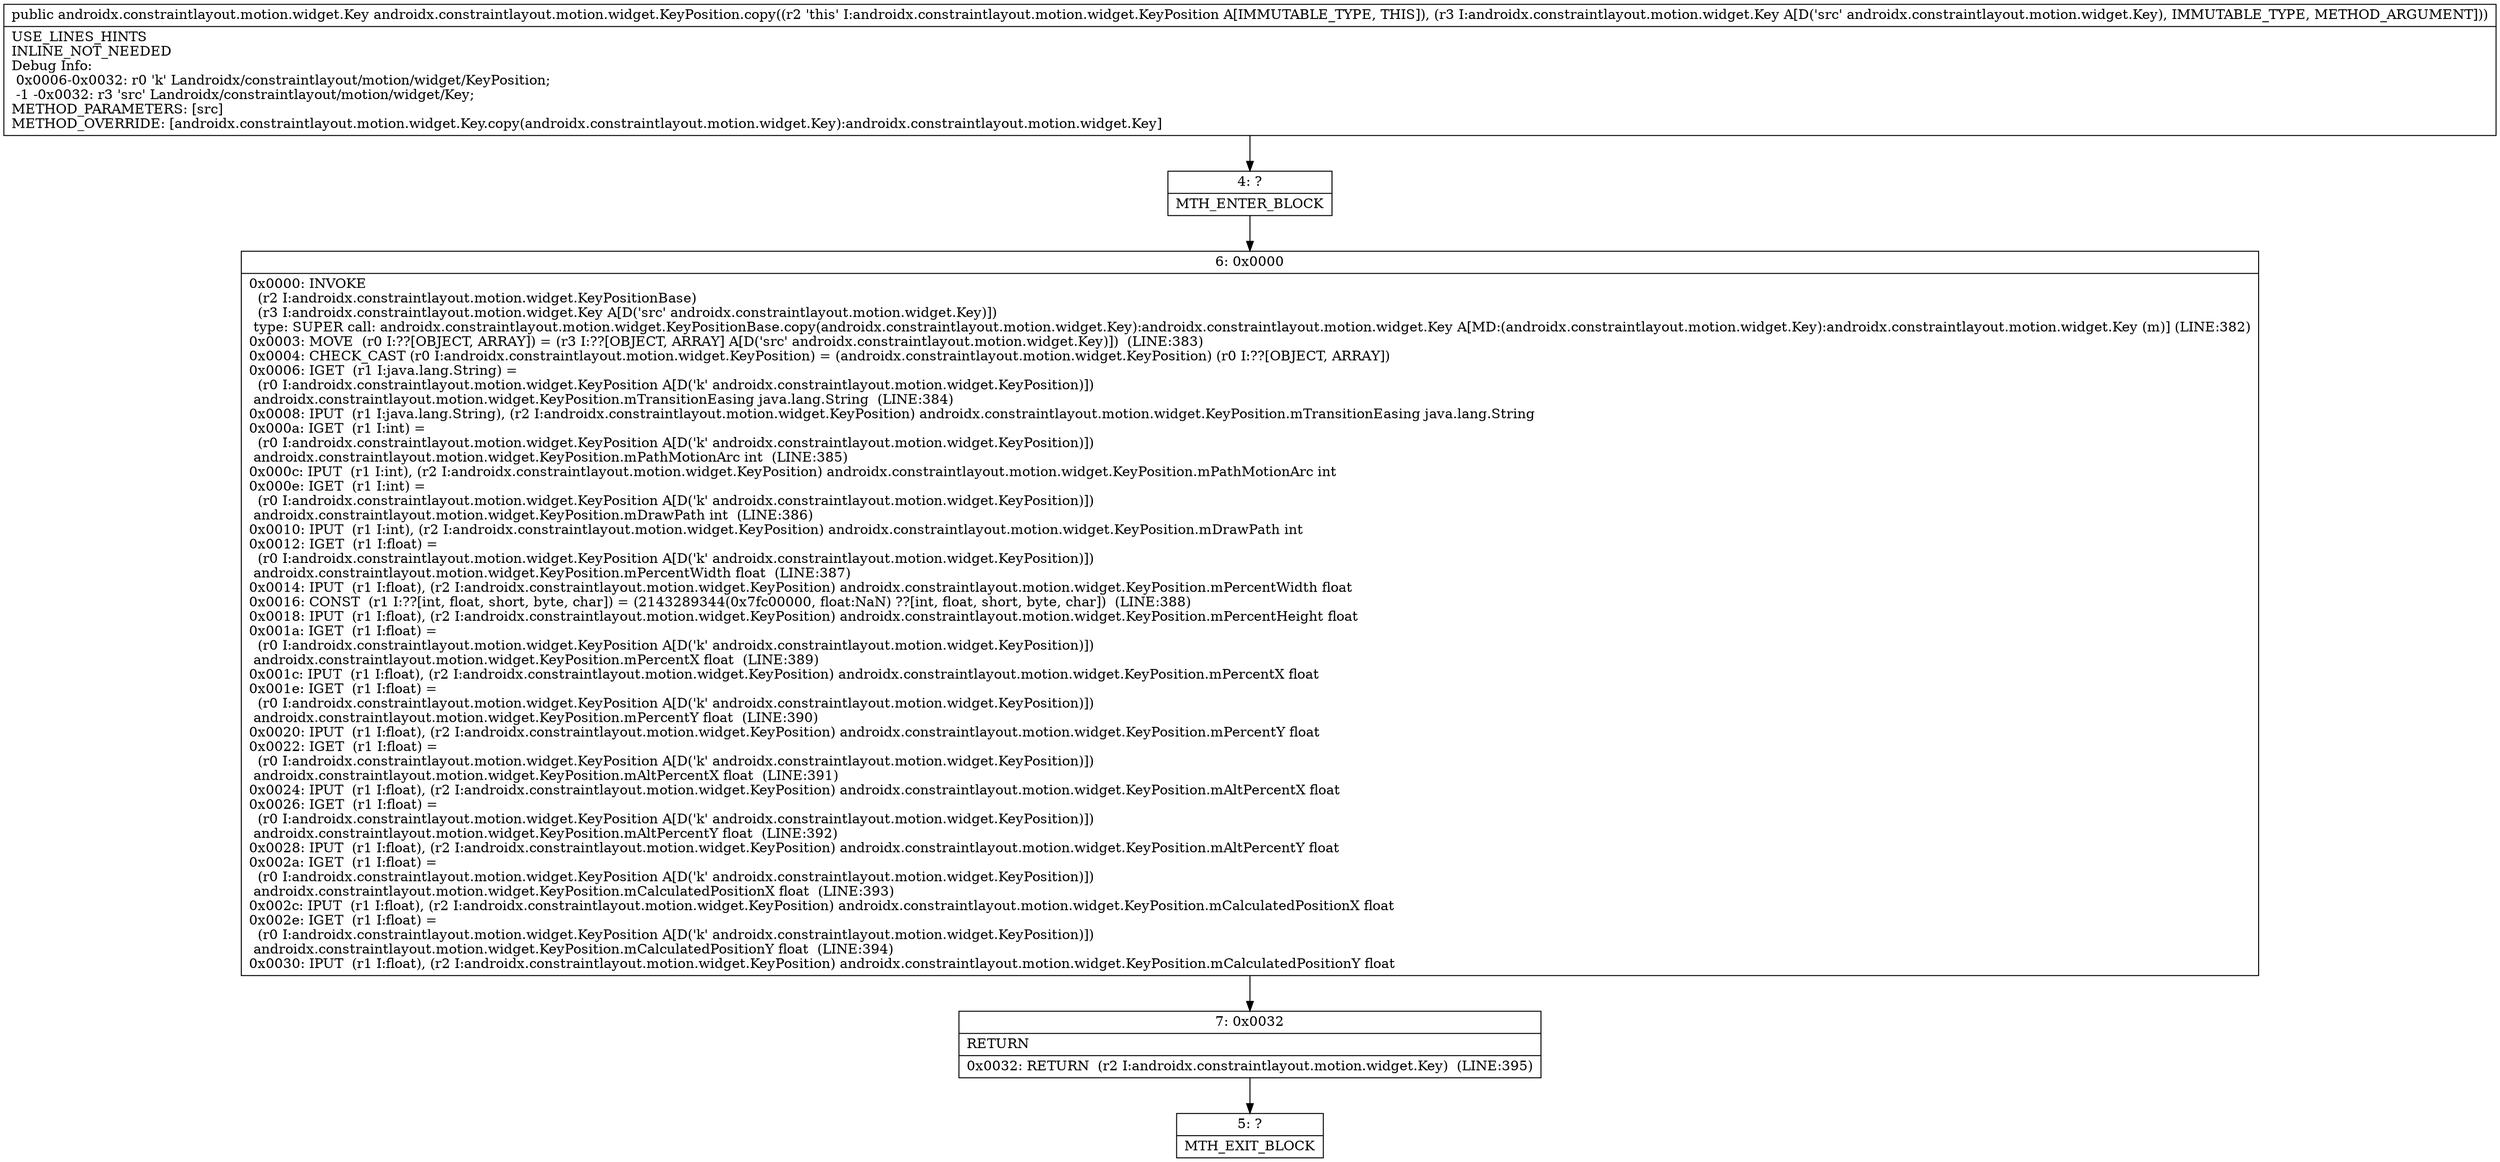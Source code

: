 digraph "CFG forandroidx.constraintlayout.motion.widget.KeyPosition.copy(Landroidx\/constraintlayout\/motion\/widget\/Key;)Landroidx\/constraintlayout\/motion\/widget\/Key;" {
Node_4 [shape=record,label="{4\:\ ?|MTH_ENTER_BLOCK\l}"];
Node_6 [shape=record,label="{6\:\ 0x0000|0x0000: INVOKE  \l  (r2 I:androidx.constraintlayout.motion.widget.KeyPositionBase)\l  (r3 I:androidx.constraintlayout.motion.widget.Key A[D('src' androidx.constraintlayout.motion.widget.Key)])\l type: SUPER call: androidx.constraintlayout.motion.widget.KeyPositionBase.copy(androidx.constraintlayout.motion.widget.Key):androidx.constraintlayout.motion.widget.Key A[MD:(androidx.constraintlayout.motion.widget.Key):androidx.constraintlayout.motion.widget.Key (m)] (LINE:382)\l0x0003: MOVE  (r0 I:??[OBJECT, ARRAY]) = (r3 I:??[OBJECT, ARRAY] A[D('src' androidx.constraintlayout.motion.widget.Key)])  (LINE:383)\l0x0004: CHECK_CAST (r0 I:androidx.constraintlayout.motion.widget.KeyPosition) = (androidx.constraintlayout.motion.widget.KeyPosition) (r0 I:??[OBJECT, ARRAY]) \l0x0006: IGET  (r1 I:java.lang.String) = \l  (r0 I:androidx.constraintlayout.motion.widget.KeyPosition A[D('k' androidx.constraintlayout.motion.widget.KeyPosition)])\l androidx.constraintlayout.motion.widget.KeyPosition.mTransitionEasing java.lang.String  (LINE:384)\l0x0008: IPUT  (r1 I:java.lang.String), (r2 I:androidx.constraintlayout.motion.widget.KeyPosition) androidx.constraintlayout.motion.widget.KeyPosition.mTransitionEasing java.lang.String \l0x000a: IGET  (r1 I:int) = \l  (r0 I:androidx.constraintlayout.motion.widget.KeyPosition A[D('k' androidx.constraintlayout.motion.widget.KeyPosition)])\l androidx.constraintlayout.motion.widget.KeyPosition.mPathMotionArc int  (LINE:385)\l0x000c: IPUT  (r1 I:int), (r2 I:androidx.constraintlayout.motion.widget.KeyPosition) androidx.constraintlayout.motion.widget.KeyPosition.mPathMotionArc int \l0x000e: IGET  (r1 I:int) = \l  (r0 I:androidx.constraintlayout.motion.widget.KeyPosition A[D('k' androidx.constraintlayout.motion.widget.KeyPosition)])\l androidx.constraintlayout.motion.widget.KeyPosition.mDrawPath int  (LINE:386)\l0x0010: IPUT  (r1 I:int), (r2 I:androidx.constraintlayout.motion.widget.KeyPosition) androidx.constraintlayout.motion.widget.KeyPosition.mDrawPath int \l0x0012: IGET  (r1 I:float) = \l  (r0 I:androidx.constraintlayout.motion.widget.KeyPosition A[D('k' androidx.constraintlayout.motion.widget.KeyPosition)])\l androidx.constraintlayout.motion.widget.KeyPosition.mPercentWidth float  (LINE:387)\l0x0014: IPUT  (r1 I:float), (r2 I:androidx.constraintlayout.motion.widget.KeyPosition) androidx.constraintlayout.motion.widget.KeyPosition.mPercentWidth float \l0x0016: CONST  (r1 I:??[int, float, short, byte, char]) = (2143289344(0x7fc00000, float:NaN) ??[int, float, short, byte, char])  (LINE:388)\l0x0018: IPUT  (r1 I:float), (r2 I:androidx.constraintlayout.motion.widget.KeyPosition) androidx.constraintlayout.motion.widget.KeyPosition.mPercentHeight float \l0x001a: IGET  (r1 I:float) = \l  (r0 I:androidx.constraintlayout.motion.widget.KeyPosition A[D('k' androidx.constraintlayout.motion.widget.KeyPosition)])\l androidx.constraintlayout.motion.widget.KeyPosition.mPercentX float  (LINE:389)\l0x001c: IPUT  (r1 I:float), (r2 I:androidx.constraintlayout.motion.widget.KeyPosition) androidx.constraintlayout.motion.widget.KeyPosition.mPercentX float \l0x001e: IGET  (r1 I:float) = \l  (r0 I:androidx.constraintlayout.motion.widget.KeyPosition A[D('k' androidx.constraintlayout.motion.widget.KeyPosition)])\l androidx.constraintlayout.motion.widget.KeyPosition.mPercentY float  (LINE:390)\l0x0020: IPUT  (r1 I:float), (r2 I:androidx.constraintlayout.motion.widget.KeyPosition) androidx.constraintlayout.motion.widget.KeyPosition.mPercentY float \l0x0022: IGET  (r1 I:float) = \l  (r0 I:androidx.constraintlayout.motion.widget.KeyPosition A[D('k' androidx.constraintlayout.motion.widget.KeyPosition)])\l androidx.constraintlayout.motion.widget.KeyPosition.mAltPercentX float  (LINE:391)\l0x0024: IPUT  (r1 I:float), (r2 I:androidx.constraintlayout.motion.widget.KeyPosition) androidx.constraintlayout.motion.widget.KeyPosition.mAltPercentX float \l0x0026: IGET  (r1 I:float) = \l  (r0 I:androidx.constraintlayout.motion.widget.KeyPosition A[D('k' androidx.constraintlayout.motion.widget.KeyPosition)])\l androidx.constraintlayout.motion.widget.KeyPosition.mAltPercentY float  (LINE:392)\l0x0028: IPUT  (r1 I:float), (r2 I:androidx.constraintlayout.motion.widget.KeyPosition) androidx.constraintlayout.motion.widget.KeyPosition.mAltPercentY float \l0x002a: IGET  (r1 I:float) = \l  (r0 I:androidx.constraintlayout.motion.widget.KeyPosition A[D('k' androidx.constraintlayout.motion.widget.KeyPosition)])\l androidx.constraintlayout.motion.widget.KeyPosition.mCalculatedPositionX float  (LINE:393)\l0x002c: IPUT  (r1 I:float), (r2 I:androidx.constraintlayout.motion.widget.KeyPosition) androidx.constraintlayout.motion.widget.KeyPosition.mCalculatedPositionX float \l0x002e: IGET  (r1 I:float) = \l  (r0 I:androidx.constraintlayout.motion.widget.KeyPosition A[D('k' androidx.constraintlayout.motion.widget.KeyPosition)])\l androidx.constraintlayout.motion.widget.KeyPosition.mCalculatedPositionY float  (LINE:394)\l0x0030: IPUT  (r1 I:float), (r2 I:androidx.constraintlayout.motion.widget.KeyPosition) androidx.constraintlayout.motion.widget.KeyPosition.mCalculatedPositionY float \l}"];
Node_7 [shape=record,label="{7\:\ 0x0032|RETURN\l|0x0032: RETURN  (r2 I:androidx.constraintlayout.motion.widget.Key)  (LINE:395)\l}"];
Node_5 [shape=record,label="{5\:\ ?|MTH_EXIT_BLOCK\l}"];
MethodNode[shape=record,label="{public androidx.constraintlayout.motion.widget.Key androidx.constraintlayout.motion.widget.KeyPosition.copy((r2 'this' I:androidx.constraintlayout.motion.widget.KeyPosition A[IMMUTABLE_TYPE, THIS]), (r3 I:androidx.constraintlayout.motion.widget.Key A[D('src' androidx.constraintlayout.motion.widget.Key), IMMUTABLE_TYPE, METHOD_ARGUMENT]))  | USE_LINES_HINTS\lINLINE_NOT_NEEDED\lDebug Info:\l  0x0006\-0x0032: r0 'k' Landroidx\/constraintlayout\/motion\/widget\/KeyPosition;\l  \-1 \-0x0032: r3 'src' Landroidx\/constraintlayout\/motion\/widget\/Key;\lMETHOD_PARAMETERS: [src]\lMETHOD_OVERRIDE: [androidx.constraintlayout.motion.widget.Key.copy(androidx.constraintlayout.motion.widget.Key):androidx.constraintlayout.motion.widget.Key]\l}"];
MethodNode -> Node_4;Node_4 -> Node_6;
Node_6 -> Node_7;
Node_7 -> Node_5;
}

